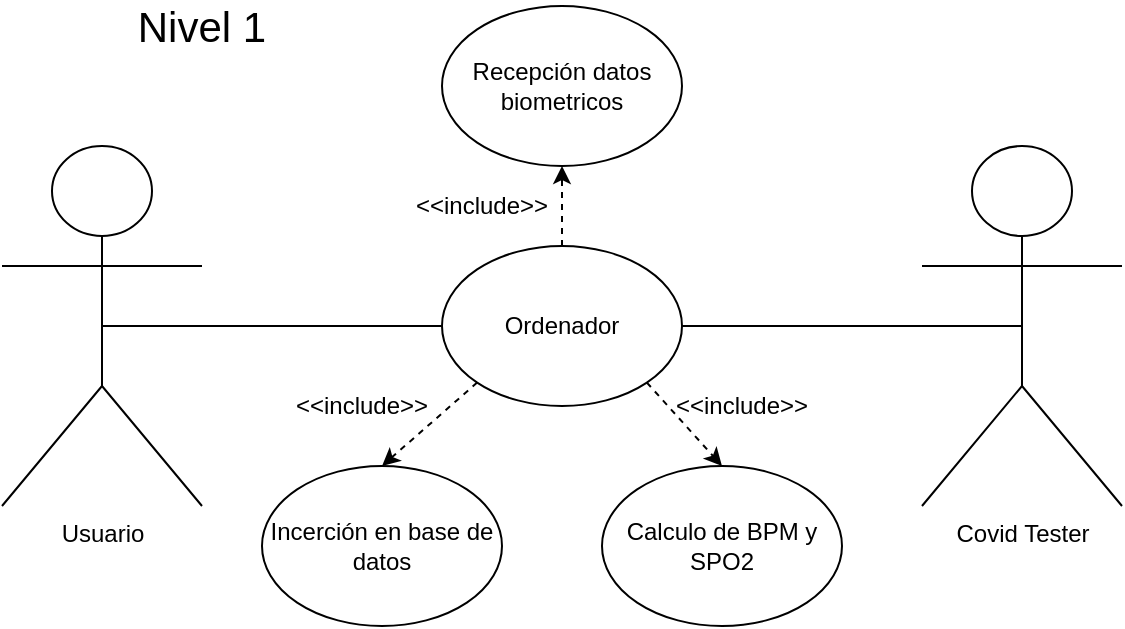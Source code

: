 <mxfile version="13.10.4" type="github">
  <diagram id="zOcU0l3kaNUJQvudbiGc" name="Page-1">
    <mxGraphModel dx="2526" dy="2829" grid="1" gridSize="10" guides="1" tooltips="1" connect="1" arrows="1" fold="1" page="1" pageScale="1" pageWidth="827" pageHeight="1169" math="0" shadow="0">
      <root>
        <mxCell id="0" />
        <mxCell id="1" parent="0" />
        <mxCell id="-94qsD2r1U9UD7AvZtrG-10" style="edgeStyle=orthogonalEdgeStyle;rounded=0;orthogonalLoop=1;jettySize=auto;html=1;exitX=0.5;exitY=0.5;exitDx=0;exitDy=0;exitPerimeter=0;entryX=0;entryY=0.5;entryDx=0;entryDy=0;endArrow=none;endFill=0;" edge="1" parent="1" source="-94qsD2r1U9UD7AvZtrG-1" target="-94qsD2r1U9UD7AvZtrG-3">
          <mxGeometry relative="1" as="geometry" />
        </mxCell>
        <mxCell id="-94qsD2r1U9UD7AvZtrG-1" value="Usuario" style="shape=umlActor;verticalLabelPosition=bottom;verticalAlign=top;html=1;outlineConnect=0;" vertex="1" parent="1">
          <mxGeometry x="-860" y="-1450" width="100" height="180" as="geometry" />
        </mxCell>
        <mxCell id="-94qsD2r1U9UD7AvZtrG-11" style="edgeStyle=orthogonalEdgeStyle;rounded=0;orthogonalLoop=1;jettySize=auto;html=1;exitX=0.5;exitY=0.5;exitDx=0;exitDy=0;exitPerimeter=0;entryX=1;entryY=0.5;entryDx=0;entryDy=0;endArrow=none;endFill=0;" edge="1" parent="1" source="-94qsD2r1U9UD7AvZtrG-2" target="-94qsD2r1U9UD7AvZtrG-3">
          <mxGeometry relative="1" as="geometry" />
        </mxCell>
        <mxCell id="-94qsD2r1U9UD7AvZtrG-2" value="Covid Tester" style="shape=umlActor;verticalLabelPosition=bottom;verticalAlign=top;html=1;outlineConnect=0;" vertex="1" parent="1">
          <mxGeometry x="-400" y="-1450" width="100" height="180" as="geometry" />
        </mxCell>
        <mxCell id="-94qsD2r1U9UD7AvZtrG-12" style="edgeStyle=orthogonalEdgeStyle;rounded=0;orthogonalLoop=1;jettySize=auto;html=1;exitX=0.5;exitY=0;exitDx=0;exitDy=0;entryX=0.5;entryY=1;entryDx=0;entryDy=0;endArrow=classic;endFill=1;dashed=1;" edge="1" parent="1" source="-94qsD2r1U9UD7AvZtrG-3" target="-94qsD2r1U9UD7AvZtrG-9">
          <mxGeometry relative="1" as="geometry" />
        </mxCell>
        <mxCell id="-94qsD2r1U9UD7AvZtrG-13" style="rounded=0;orthogonalLoop=1;jettySize=auto;html=1;exitX=0;exitY=1;exitDx=0;exitDy=0;entryX=0.5;entryY=0;entryDx=0;entryDy=0;endArrow=classic;endFill=1;dashed=1;" edge="1" parent="1" source="-94qsD2r1U9UD7AvZtrG-3" target="-94qsD2r1U9UD7AvZtrG-7">
          <mxGeometry relative="1" as="geometry" />
        </mxCell>
        <mxCell id="-94qsD2r1U9UD7AvZtrG-14" style="rounded=0;orthogonalLoop=1;jettySize=auto;html=1;exitX=1;exitY=1;exitDx=0;exitDy=0;entryX=0.5;entryY=0;entryDx=0;entryDy=0;endArrow=classic;endFill=1;dashed=1;" edge="1" parent="1" source="-94qsD2r1U9UD7AvZtrG-3" target="-94qsD2r1U9UD7AvZtrG-8">
          <mxGeometry relative="1" as="geometry" />
        </mxCell>
        <mxCell id="-94qsD2r1U9UD7AvZtrG-3" value="Ordenador" style="ellipse;whiteSpace=wrap;html=1;" vertex="1" parent="1">
          <mxGeometry x="-640" y="-1400" width="120" height="80" as="geometry" />
        </mxCell>
        <mxCell id="-94qsD2r1U9UD7AvZtrG-7" value="Incerción en base de datos" style="ellipse;whiteSpace=wrap;html=1;" vertex="1" parent="1">
          <mxGeometry x="-730" y="-1290" width="120" height="80" as="geometry" />
        </mxCell>
        <mxCell id="-94qsD2r1U9UD7AvZtrG-8" value="Calculo de BPM y SPO2 " style="ellipse;whiteSpace=wrap;html=1;" vertex="1" parent="1">
          <mxGeometry x="-560" y="-1290" width="120" height="80" as="geometry" />
        </mxCell>
        <mxCell id="-94qsD2r1U9UD7AvZtrG-9" value="Recepción datos biometricos" style="ellipse;whiteSpace=wrap;html=1;" vertex="1" parent="1">
          <mxGeometry x="-640" y="-1520" width="120" height="80" as="geometry" />
        </mxCell>
        <mxCell id="-94qsD2r1U9UD7AvZtrG-15" value="&amp;lt;&amp;lt;include&amp;gt;&amp;gt;" style="text;html=1;strokeColor=none;fillColor=none;align=center;verticalAlign=middle;whiteSpace=wrap;rounded=0;dashed=1;" vertex="1" parent="1">
          <mxGeometry x="-640" y="-1430" width="40" height="20" as="geometry" />
        </mxCell>
        <mxCell id="-94qsD2r1U9UD7AvZtrG-16" value="&amp;lt;&amp;lt;include&amp;gt;&amp;gt;" style="text;html=1;strokeColor=none;fillColor=none;align=center;verticalAlign=middle;whiteSpace=wrap;rounded=0;dashed=1;" vertex="1" parent="1">
          <mxGeometry x="-700" y="-1330" width="40" height="20" as="geometry" />
        </mxCell>
        <mxCell id="-94qsD2r1U9UD7AvZtrG-17" value="&amp;lt;&amp;lt;include&amp;gt;&amp;gt;" style="text;html=1;strokeColor=none;fillColor=none;align=center;verticalAlign=middle;whiteSpace=wrap;rounded=0;dashed=1;" vertex="1" parent="1">
          <mxGeometry x="-510" y="-1330" width="40" height="20" as="geometry" />
        </mxCell>
        <mxCell id="-94qsD2r1U9UD7AvZtrG-18" value="&lt;font style=&quot;font-size: 21px&quot;&gt;Nivel 1&lt;br&gt;&lt;/font&gt;" style="text;html=1;strokeColor=none;fillColor=none;align=center;verticalAlign=middle;whiteSpace=wrap;rounded=0;" vertex="1" parent="1">
          <mxGeometry x="-810" y="-1520" width="100" height="20" as="geometry" />
        </mxCell>
      </root>
    </mxGraphModel>
  </diagram>
</mxfile>
